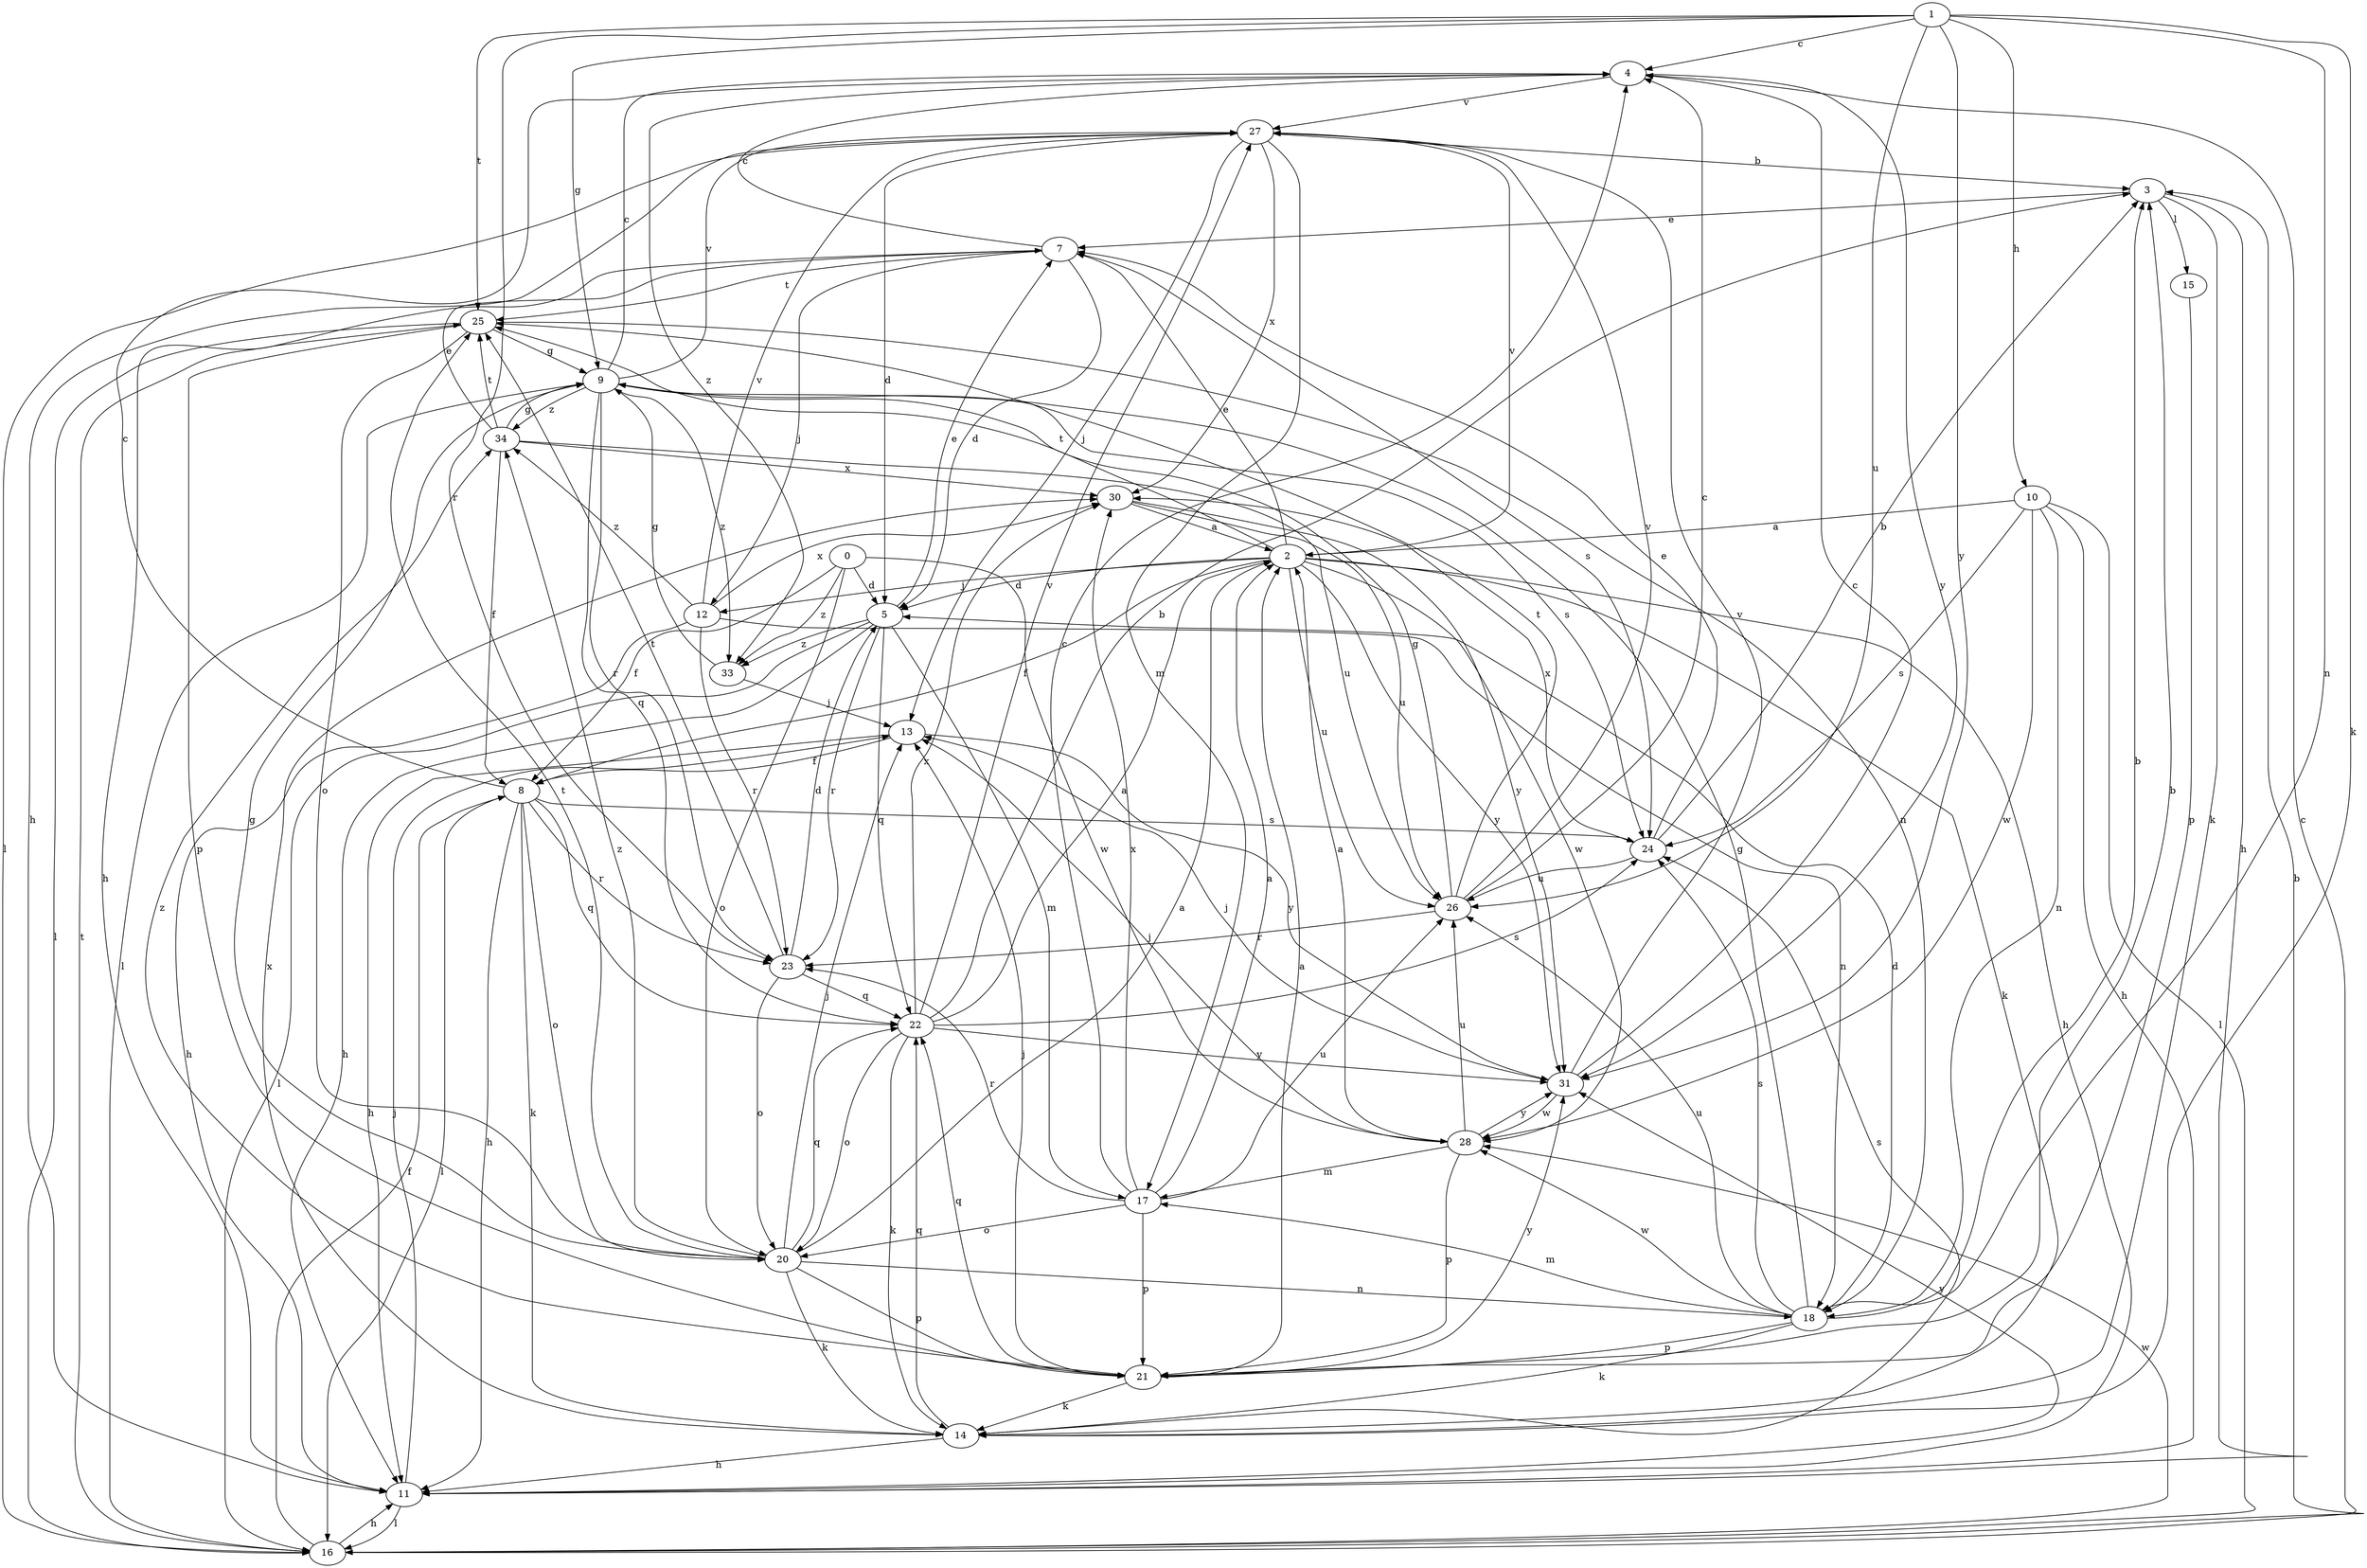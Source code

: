 strict digraph  {
1;
2;
3;
4;
5;
7;
8;
9;
10;
11;
12;
13;
14;
15;
16;
17;
18;
20;
21;
22;
23;
24;
25;
0;
26;
27;
28;
30;
31;
33;
34;
1 -> 4  [label=c];
1 -> 9  [label=g];
1 -> 10  [label=h];
1 -> 14  [label=k];
1 -> 18  [label=n];
1 -> 23  [label=r];
1 -> 25  [label=t];
1 -> 26  [label=u];
1 -> 31  [label=y];
2 -> 5  [label=d];
2 -> 7  [label=e];
2 -> 8  [label=f];
2 -> 11  [label=h];
2 -> 12  [label=j];
2 -> 14  [label=k];
2 -> 25  [label=t];
2 -> 26  [label=u];
2 -> 27  [label=v];
2 -> 28  [label=w];
2 -> 31  [label=y];
3 -> 7  [label=e];
3 -> 11  [label=h];
3 -> 14  [label=k];
3 -> 15  [label=l];
4 -> 27  [label=v];
4 -> 31  [label=y];
4 -> 33  [label=z];
5 -> 7  [label=e];
5 -> 11  [label=h];
5 -> 16  [label=l];
5 -> 17  [label=m];
5 -> 22  [label=q];
5 -> 23  [label=r];
5 -> 33  [label=z];
7 -> 4  [label=c];
7 -> 5  [label=d];
7 -> 11  [label=h];
7 -> 12  [label=j];
7 -> 24  [label=s];
7 -> 25  [label=t];
8 -> 4  [label=c];
8 -> 11  [label=h];
8 -> 14  [label=k];
8 -> 16  [label=l];
8 -> 20  [label=o];
8 -> 22  [label=q];
8 -> 23  [label=r];
8 -> 24  [label=s];
9 -> 4  [label=c];
9 -> 16  [label=l];
9 -> 22  [label=q];
9 -> 23  [label=r];
9 -> 24  [label=s];
9 -> 27  [label=v];
9 -> 33  [label=z];
9 -> 34  [label=z];
10 -> 2  [label=a];
10 -> 11  [label=h];
10 -> 16  [label=l];
10 -> 18  [label=n];
10 -> 24  [label=s];
10 -> 28  [label=w];
11 -> 13  [label=j];
11 -> 16  [label=l];
11 -> 31  [label=y];
12 -> 11  [label=h];
12 -> 18  [label=n];
12 -> 23  [label=r];
12 -> 27  [label=v];
12 -> 30  [label=x];
12 -> 34  [label=z];
13 -> 8  [label=f];
13 -> 11  [label=h];
13 -> 31  [label=y];
14 -> 11  [label=h];
14 -> 22  [label=q];
14 -> 24  [label=s];
14 -> 30  [label=x];
15 -> 21  [label=p];
16 -> 3  [label=b];
16 -> 4  [label=c];
16 -> 8  [label=f];
16 -> 11  [label=h];
16 -> 25  [label=t];
16 -> 28  [label=w];
17 -> 2  [label=a];
17 -> 4  [label=c];
17 -> 20  [label=o];
17 -> 21  [label=p];
17 -> 23  [label=r];
17 -> 26  [label=u];
17 -> 30  [label=x];
18 -> 3  [label=b];
18 -> 5  [label=d];
18 -> 9  [label=g];
18 -> 14  [label=k];
18 -> 17  [label=m];
18 -> 21  [label=p];
18 -> 24  [label=s];
18 -> 26  [label=u];
18 -> 28  [label=w];
20 -> 2  [label=a];
20 -> 9  [label=g];
20 -> 13  [label=j];
20 -> 14  [label=k];
20 -> 18  [label=n];
20 -> 21  [label=p];
20 -> 22  [label=q];
20 -> 25  [label=t];
20 -> 34  [label=z];
21 -> 2  [label=a];
21 -> 3  [label=b];
21 -> 13  [label=j];
21 -> 14  [label=k];
21 -> 22  [label=q];
21 -> 31  [label=y];
21 -> 34  [label=z];
22 -> 2  [label=a];
22 -> 3  [label=b];
22 -> 14  [label=k];
22 -> 20  [label=o];
22 -> 24  [label=s];
22 -> 27  [label=v];
22 -> 30  [label=x];
22 -> 31  [label=y];
23 -> 5  [label=d];
23 -> 20  [label=o];
23 -> 22  [label=q];
23 -> 25  [label=t];
24 -> 3  [label=b];
24 -> 7  [label=e];
24 -> 26  [label=u];
24 -> 30  [label=x];
25 -> 9  [label=g];
25 -> 16  [label=l];
25 -> 18  [label=n];
25 -> 20  [label=o];
25 -> 21  [label=p];
0 -> 5  [label=d];
0 -> 8  [label=f];
0 -> 20  [label=o];
0 -> 28  [label=w];
0 -> 33  [label=z];
26 -> 4  [label=c];
26 -> 9  [label=g];
26 -> 23  [label=r];
26 -> 25  [label=t];
26 -> 27  [label=v];
27 -> 3  [label=b];
27 -> 5  [label=d];
27 -> 11  [label=h];
27 -> 13  [label=j];
27 -> 16  [label=l];
27 -> 17  [label=m];
27 -> 30  [label=x];
28 -> 2  [label=a];
28 -> 13  [label=j];
28 -> 17  [label=m];
28 -> 21  [label=p];
28 -> 26  [label=u];
28 -> 31  [label=y];
30 -> 2  [label=a];
30 -> 26  [label=u];
30 -> 31  [label=y];
31 -> 4  [label=c];
31 -> 13  [label=j];
31 -> 27  [label=v];
31 -> 28  [label=w];
33 -> 9  [label=g];
33 -> 13  [label=j];
34 -> 7  [label=e];
34 -> 8  [label=f];
34 -> 9  [label=g];
34 -> 25  [label=t];
34 -> 26  [label=u];
34 -> 30  [label=x];
}
